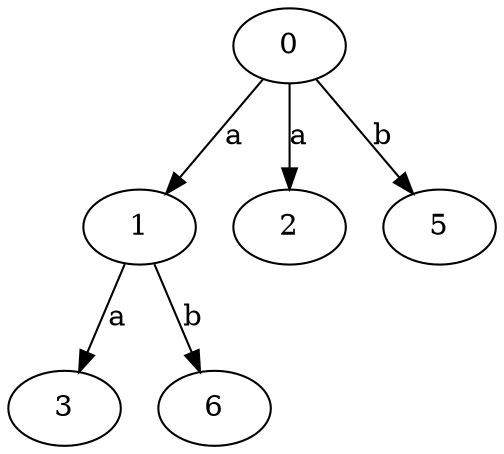strict digraph  {
1;
2;
3;
5;
6;
0;
1 -> 3  [label=a];
1 -> 6  [label=b];
0 -> 1  [label=a];
0 -> 2  [label=a];
0 -> 5  [label=b];
}
